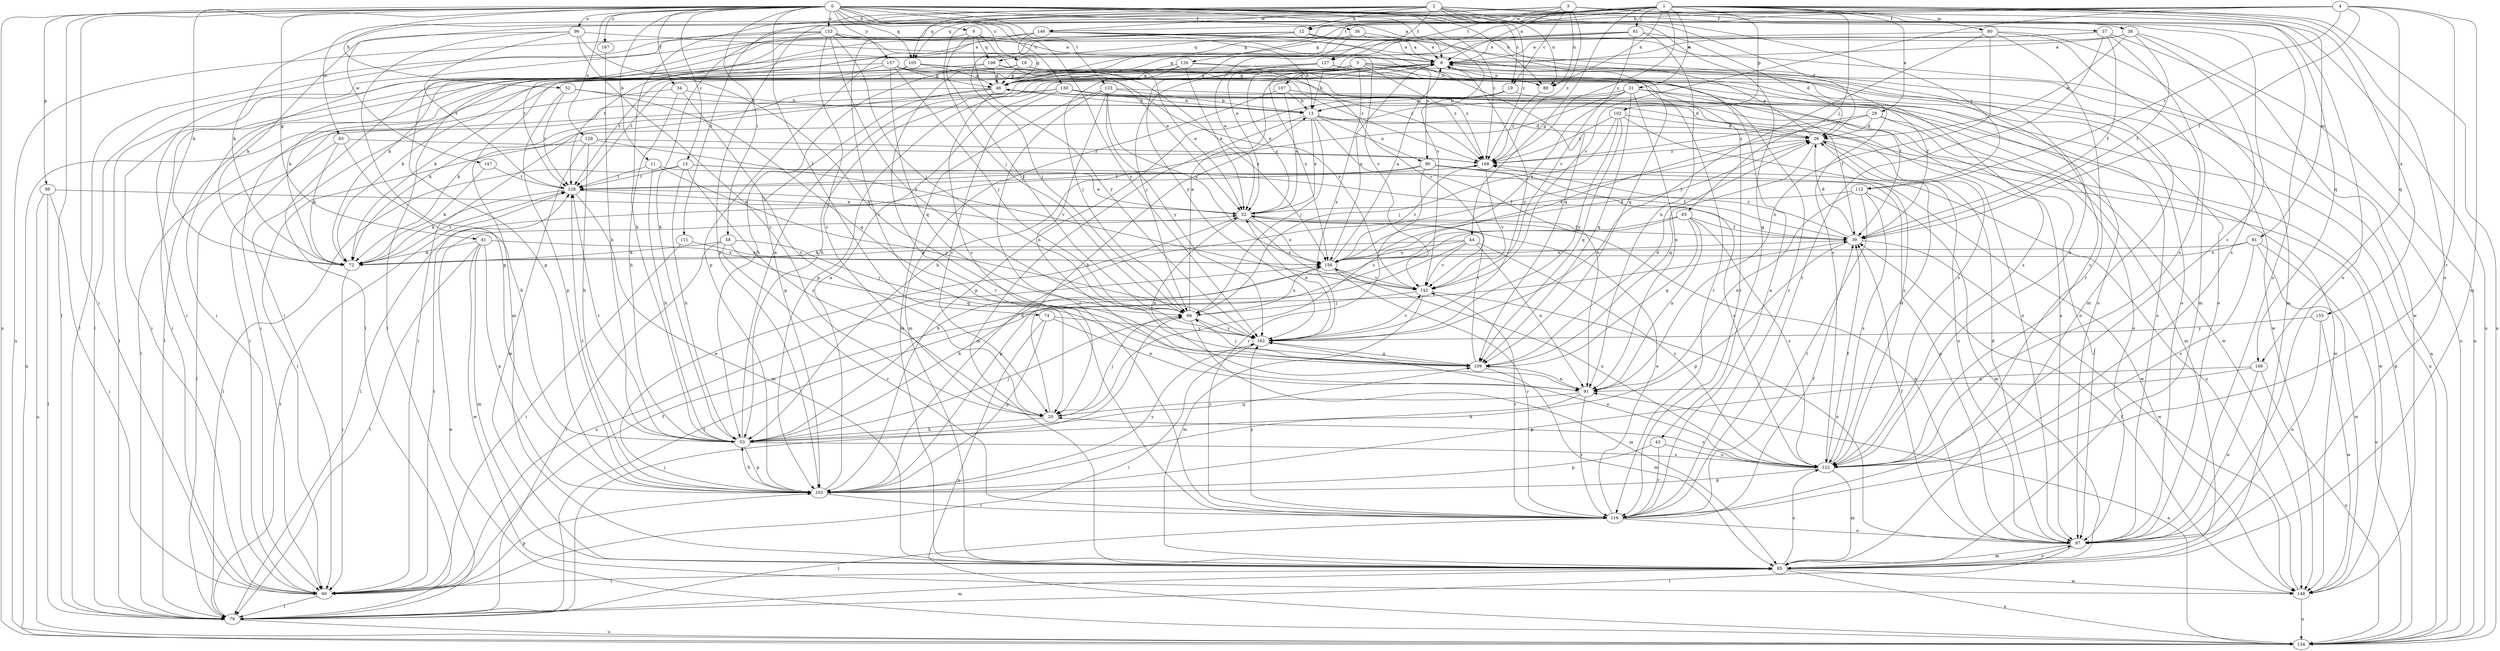 strict digraph  {
0;
1;
2;
3;
4;
5;
6;
9;
11;
12;
13;
15;
18;
19;
20;
26;
29;
31;
32;
34;
36;
37;
38;
39;
41;
43;
44;
46;
52;
53;
58;
60;
61;
65;
66;
72;
74;
79;
80;
81;
83;
85;
89;
90;
91;
96;
97;
98;
102;
103;
105;
106;
107;
108;
109;
111;
112;
116;
122;
123;
126;
127;
128;
129;
130;
134;
142;
146;
147;
148;
153;
155;
156;
157;
162;
167;
168;
0 -> 6  [label=a];
0 -> 9  [label=b];
0 -> 11  [label=b];
0 -> 15  [label=c];
0 -> 18  [label=c];
0 -> 26  [label=d];
0 -> 34  [label=f];
0 -> 36  [label=f];
0 -> 41  [label=g];
0 -> 43  [label=g];
0 -> 52  [label=h];
0 -> 58  [label=i];
0 -> 60  [label=i];
0 -> 72  [label=k];
0 -> 74  [label=l];
0 -> 79  [label=l];
0 -> 89  [label=n];
0 -> 96  [label=o];
0 -> 97  [label=o];
0 -> 98  [label=p];
0 -> 105  [label=q];
0 -> 122  [label=s];
0 -> 123  [label=t];
0 -> 129  [label=u];
0 -> 130  [label=u];
0 -> 134  [label=u];
0 -> 142  [label=v];
0 -> 153  [label=x];
0 -> 157  [label=y];
0 -> 162  [label=y];
0 -> 167  [label=z];
0 -> 168  [label=z];
1 -> 29  [label=e];
1 -> 31  [label=e];
1 -> 32  [label=e];
1 -> 44  [label=g];
1 -> 46  [label=g];
1 -> 53  [label=h];
1 -> 61  [label=j];
1 -> 65  [label=j];
1 -> 72  [label=k];
1 -> 80  [label=m];
1 -> 81  [label=m];
1 -> 89  [label=n];
1 -> 97  [label=o];
1 -> 102  [label=p];
1 -> 103  [label=p];
1 -> 126  [label=t];
1 -> 134  [label=u];
1 -> 146  [label=w];
1 -> 155  [label=x];
1 -> 168  [label=z];
2 -> 12  [label=b];
2 -> 19  [label=c];
2 -> 37  [label=f];
2 -> 53  [label=h];
2 -> 83  [label=m];
2 -> 89  [label=n];
2 -> 97  [label=o];
2 -> 105  [label=q];
2 -> 111  [label=r];
2 -> 112  [label=r];
2 -> 127  [label=t];
2 -> 146  [label=w];
2 -> 168  [label=z];
3 -> 6  [label=a];
3 -> 19  [label=c];
3 -> 20  [label=c];
3 -> 38  [label=f];
3 -> 89  [label=n];
3 -> 105  [label=q];
3 -> 106  [label=q];
3 -> 127  [label=t];
3 -> 134  [label=u];
3 -> 168  [label=z];
4 -> 12  [label=b];
4 -> 39  [label=f];
4 -> 46  [label=g];
4 -> 66  [label=j];
4 -> 85  [label=m];
4 -> 106  [label=q];
4 -> 112  [label=r];
4 -> 116  [label=r];
4 -> 142  [label=v];
4 -> 147  [label=w];
5 -> 32  [label=e];
5 -> 39  [label=f];
5 -> 60  [label=i];
5 -> 79  [label=l];
5 -> 89  [label=n];
5 -> 107  [label=q];
5 -> 122  [label=s];
5 -> 128  [label=t];
5 -> 148  [label=w];
5 -> 156  [label=x];
5 -> 162  [label=y];
5 -> 168  [label=z];
6 -> 46  [label=g];
6 -> 53  [label=h];
6 -> 89  [label=n];
6 -> 103  [label=p];
6 -> 122  [label=s];
6 -> 156  [label=x];
6 -> 162  [label=y];
9 -> 32  [label=e];
9 -> 66  [label=j];
9 -> 79  [label=l];
9 -> 90  [label=n];
9 -> 108  [label=q];
9 -> 162  [label=y];
11 -> 53  [label=h];
11 -> 97  [label=o];
11 -> 128  [label=t];
11 -> 162  [label=y];
12 -> 6  [label=a];
12 -> 66  [label=j];
12 -> 72  [label=k];
12 -> 79  [label=l];
12 -> 108  [label=q];
12 -> 109  [label=q];
12 -> 134  [label=u];
13 -> 26  [label=d];
13 -> 32  [label=e];
13 -> 66  [label=j];
13 -> 85  [label=m];
13 -> 90  [label=n];
13 -> 91  [label=n];
13 -> 148  [label=w];
15 -> 20  [label=c];
15 -> 32  [label=e];
15 -> 39  [label=f];
15 -> 53  [label=h];
15 -> 79  [label=l];
15 -> 128  [label=t];
18 -> 32  [label=e];
18 -> 39  [label=f];
18 -> 46  [label=g];
18 -> 60  [label=i];
18 -> 116  [label=r];
18 -> 168  [label=z];
19 -> 13  [label=b];
19 -> 97  [label=o];
19 -> 103  [label=p];
20 -> 13  [label=b];
20 -> 53  [label=h];
20 -> 66  [label=j];
26 -> 6  [label=a];
26 -> 97  [label=o];
26 -> 109  [label=q];
26 -> 148  [label=w];
26 -> 168  [label=z];
29 -> 20  [label=c];
29 -> 26  [label=d];
29 -> 85  [label=m];
29 -> 97  [label=o];
29 -> 168  [label=z];
31 -> 13  [label=b];
31 -> 39  [label=f];
31 -> 53  [label=h];
31 -> 72  [label=k];
31 -> 91  [label=n];
31 -> 97  [label=o];
31 -> 109  [label=q];
31 -> 156  [label=x];
32 -> 39  [label=f];
32 -> 91  [label=n];
32 -> 142  [label=v];
32 -> 156  [label=x];
34 -> 13  [label=b];
34 -> 20  [label=c];
34 -> 53  [label=h];
34 -> 60  [label=i];
36 -> 6  [label=a];
36 -> 32  [label=e];
36 -> 122  [label=s];
36 -> 162  [label=y];
37 -> 6  [label=a];
37 -> 39  [label=f];
37 -> 60  [label=i];
37 -> 85  [label=m];
37 -> 116  [label=r];
37 -> 148  [label=w];
38 -> 6  [label=a];
38 -> 26  [label=d];
38 -> 39  [label=f];
38 -> 60  [label=i];
38 -> 122  [label=s];
38 -> 134  [label=u];
39 -> 26  [label=d];
39 -> 103  [label=p];
39 -> 148  [label=w];
39 -> 156  [label=x];
39 -> 168  [label=z];
41 -> 72  [label=k];
41 -> 79  [label=l];
41 -> 85  [label=m];
41 -> 103  [label=p];
41 -> 148  [label=w];
41 -> 156  [label=x];
43 -> 103  [label=p];
43 -> 116  [label=r];
43 -> 122  [label=s];
44 -> 72  [label=k];
44 -> 79  [label=l];
44 -> 91  [label=n];
44 -> 122  [label=s];
44 -> 142  [label=v];
44 -> 156  [label=x];
46 -> 13  [label=b];
46 -> 20  [label=c];
46 -> 60  [label=i];
46 -> 72  [label=k];
46 -> 103  [label=p];
46 -> 122  [label=s];
46 -> 134  [label=u];
52 -> 13  [label=b];
52 -> 103  [label=p];
52 -> 109  [label=q];
52 -> 128  [label=t];
53 -> 6  [label=a];
53 -> 66  [label=j];
53 -> 103  [label=p];
53 -> 109  [label=q];
53 -> 122  [label=s];
53 -> 128  [label=t];
58 -> 66  [label=j];
58 -> 72  [label=k];
58 -> 79  [label=l];
58 -> 109  [label=q];
58 -> 116  [label=r];
60 -> 39  [label=f];
60 -> 79  [label=l];
60 -> 103  [label=p];
60 -> 128  [label=t];
60 -> 156  [label=x];
61 -> 6  [label=a];
61 -> 26  [label=d];
61 -> 46  [label=g];
61 -> 91  [label=n];
61 -> 128  [label=t];
61 -> 142  [label=v];
65 -> 39  [label=f];
65 -> 53  [label=h];
65 -> 91  [label=n];
65 -> 103  [label=p];
65 -> 109  [label=q];
65 -> 122  [label=s];
66 -> 6  [label=a];
66 -> 85  [label=m];
66 -> 156  [label=x];
66 -> 162  [label=y];
72 -> 60  [label=i];
72 -> 128  [label=t];
74 -> 91  [label=n];
74 -> 103  [label=p];
74 -> 134  [label=u];
74 -> 162  [label=y];
79 -> 66  [label=j];
79 -> 85  [label=m];
79 -> 128  [label=t];
79 -> 134  [label=u];
80 -> 6  [label=a];
80 -> 85  [label=m];
80 -> 91  [label=n];
80 -> 116  [label=r];
80 -> 122  [label=s];
80 -> 162  [label=y];
81 -> 72  [label=k];
81 -> 122  [label=s];
81 -> 134  [label=u];
81 -> 148  [label=w];
81 -> 156  [label=x];
83 -> 53  [label=h];
83 -> 72  [label=k];
83 -> 79  [label=l];
83 -> 168  [label=z];
85 -> 60  [label=i];
85 -> 97  [label=o];
85 -> 122  [label=s];
85 -> 134  [label=u];
85 -> 148  [label=w];
89 -> 168  [label=z];
90 -> 39  [label=f];
90 -> 79  [label=l];
90 -> 116  [label=r];
90 -> 122  [label=s];
90 -> 128  [label=t];
90 -> 148  [label=w];
91 -> 20  [label=c];
91 -> 53  [label=h];
91 -> 116  [label=r];
96 -> 6  [label=a];
96 -> 20  [label=c];
96 -> 72  [label=k];
96 -> 103  [label=p];
96 -> 109  [label=q];
96 -> 128  [label=t];
97 -> 26  [label=d];
97 -> 32  [label=e];
97 -> 39  [label=f];
97 -> 79  [label=l];
97 -> 85  [label=m];
98 -> 32  [label=e];
98 -> 60  [label=i];
98 -> 79  [label=l];
98 -> 134  [label=u];
102 -> 26  [label=d];
102 -> 66  [label=j];
102 -> 109  [label=q];
102 -> 122  [label=s];
102 -> 162  [label=y];
102 -> 168  [label=z];
103 -> 6  [label=a];
103 -> 26  [label=d];
103 -> 32  [label=e];
103 -> 53  [label=h];
103 -> 116  [label=r];
103 -> 128  [label=t];
103 -> 162  [label=y];
105 -> 46  [label=g];
105 -> 60  [label=i];
105 -> 116  [label=r];
105 -> 128  [label=t];
105 -> 168  [label=z];
106 -> 91  [label=n];
106 -> 97  [label=o];
106 -> 103  [label=p];
106 -> 134  [label=u];
107 -> 13  [label=b];
107 -> 32  [label=e];
107 -> 85  [label=m];
107 -> 97  [label=o];
108 -> 46  [label=g];
108 -> 53  [label=h];
108 -> 72  [label=k];
108 -> 116  [label=r];
108 -> 156  [label=x];
109 -> 26  [label=d];
109 -> 66  [label=j];
109 -> 85  [label=m];
109 -> 91  [label=n];
109 -> 128  [label=t];
111 -> 60  [label=i];
111 -> 156  [label=x];
112 -> 32  [label=e];
112 -> 85  [label=m];
112 -> 91  [label=n];
112 -> 116  [label=r];
112 -> 122  [label=s];
116 -> 6  [label=a];
116 -> 32  [label=e];
116 -> 39  [label=f];
116 -> 79  [label=l];
116 -> 97  [label=o];
116 -> 142  [label=v];
116 -> 162  [label=y];
122 -> 20  [label=c];
122 -> 26  [label=d];
122 -> 39  [label=f];
122 -> 85  [label=m];
122 -> 103  [label=p];
122 -> 156  [label=x];
122 -> 162  [label=y];
123 -> 13  [label=b];
123 -> 85  [label=m];
123 -> 91  [label=n];
123 -> 116  [label=r];
123 -> 148  [label=w];
123 -> 156  [label=x];
123 -> 162  [label=y];
126 -> 32  [label=e];
126 -> 46  [label=g];
126 -> 66  [label=j];
126 -> 72  [label=k];
126 -> 97  [label=o];
126 -> 142  [label=v];
127 -> 13  [label=b];
127 -> 46  [label=g];
127 -> 66  [label=j];
127 -> 72  [label=k];
127 -> 97  [label=o];
127 -> 116  [label=r];
128 -> 32  [label=e];
128 -> 72  [label=k];
128 -> 85  [label=m];
129 -> 53  [label=h];
129 -> 60  [label=i];
129 -> 85  [label=m];
129 -> 142  [label=v];
129 -> 168  [label=z];
130 -> 13  [label=b];
130 -> 20  [label=c];
130 -> 26  [label=d];
130 -> 79  [label=l];
130 -> 97  [label=o];
130 -> 134  [label=u];
134 -> 6  [label=a];
134 -> 32  [label=e];
134 -> 46  [label=g];
134 -> 91  [label=n];
142 -> 66  [label=j];
142 -> 85  [label=m];
142 -> 97  [label=o];
146 -> 6  [label=a];
146 -> 13  [label=b];
146 -> 46  [label=g];
146 -> 60  [label=i];
146 -> 79  [label=l];
146 -> 85  [label=m];
146 -> 103  [label=p];
146 -> 109  [label=q];
146 -> 128  [label=t];
147 -> 72  [label=k];
147 -> 128  [label=t];
148 -> 39  [label=f];
148 -> 134  [label=u];
148 -> 168  [label=z];
153 -> 6  [label=a];
153 -> 20  [label=c];
153 -> 66  [label=j];
153 -> 79  [label=l];
153 -> 103  [label=p];
153 -> 122  [label=s];
153 -> 134  [label=u];
153 -> 142  [label=v];
153 -> 162  [label=y];
155 -> 97  [label=o];
155 -> 148  [label=w];
155 -> 162  [label=y];
156 -> 6  [label=a];
156 -> 26  [label=d];
156 -> 53  [label=h];
156 -> 116  [label=r];
156 -> 142  [label=v];
156 -> 168  [label=z];
157 -> 46  [label=g];
157 -> 66  [label=j];
157 -> 79  [label=l];
157 -> 85  [label=m];
157 -> 97  [label=o];
157 -> 109  [label=q];
157 -> 142  [label=v];
157 -> 168  [label=z];
162 -> 32  [label=e];
162 -> 60  [label=i];
162 -> 109  [label=q];
162 -> 142  [label=v];
167 -> 53  [label=h];
168 -> 128  [label=t];
168 -> 142  [label=v];
}
